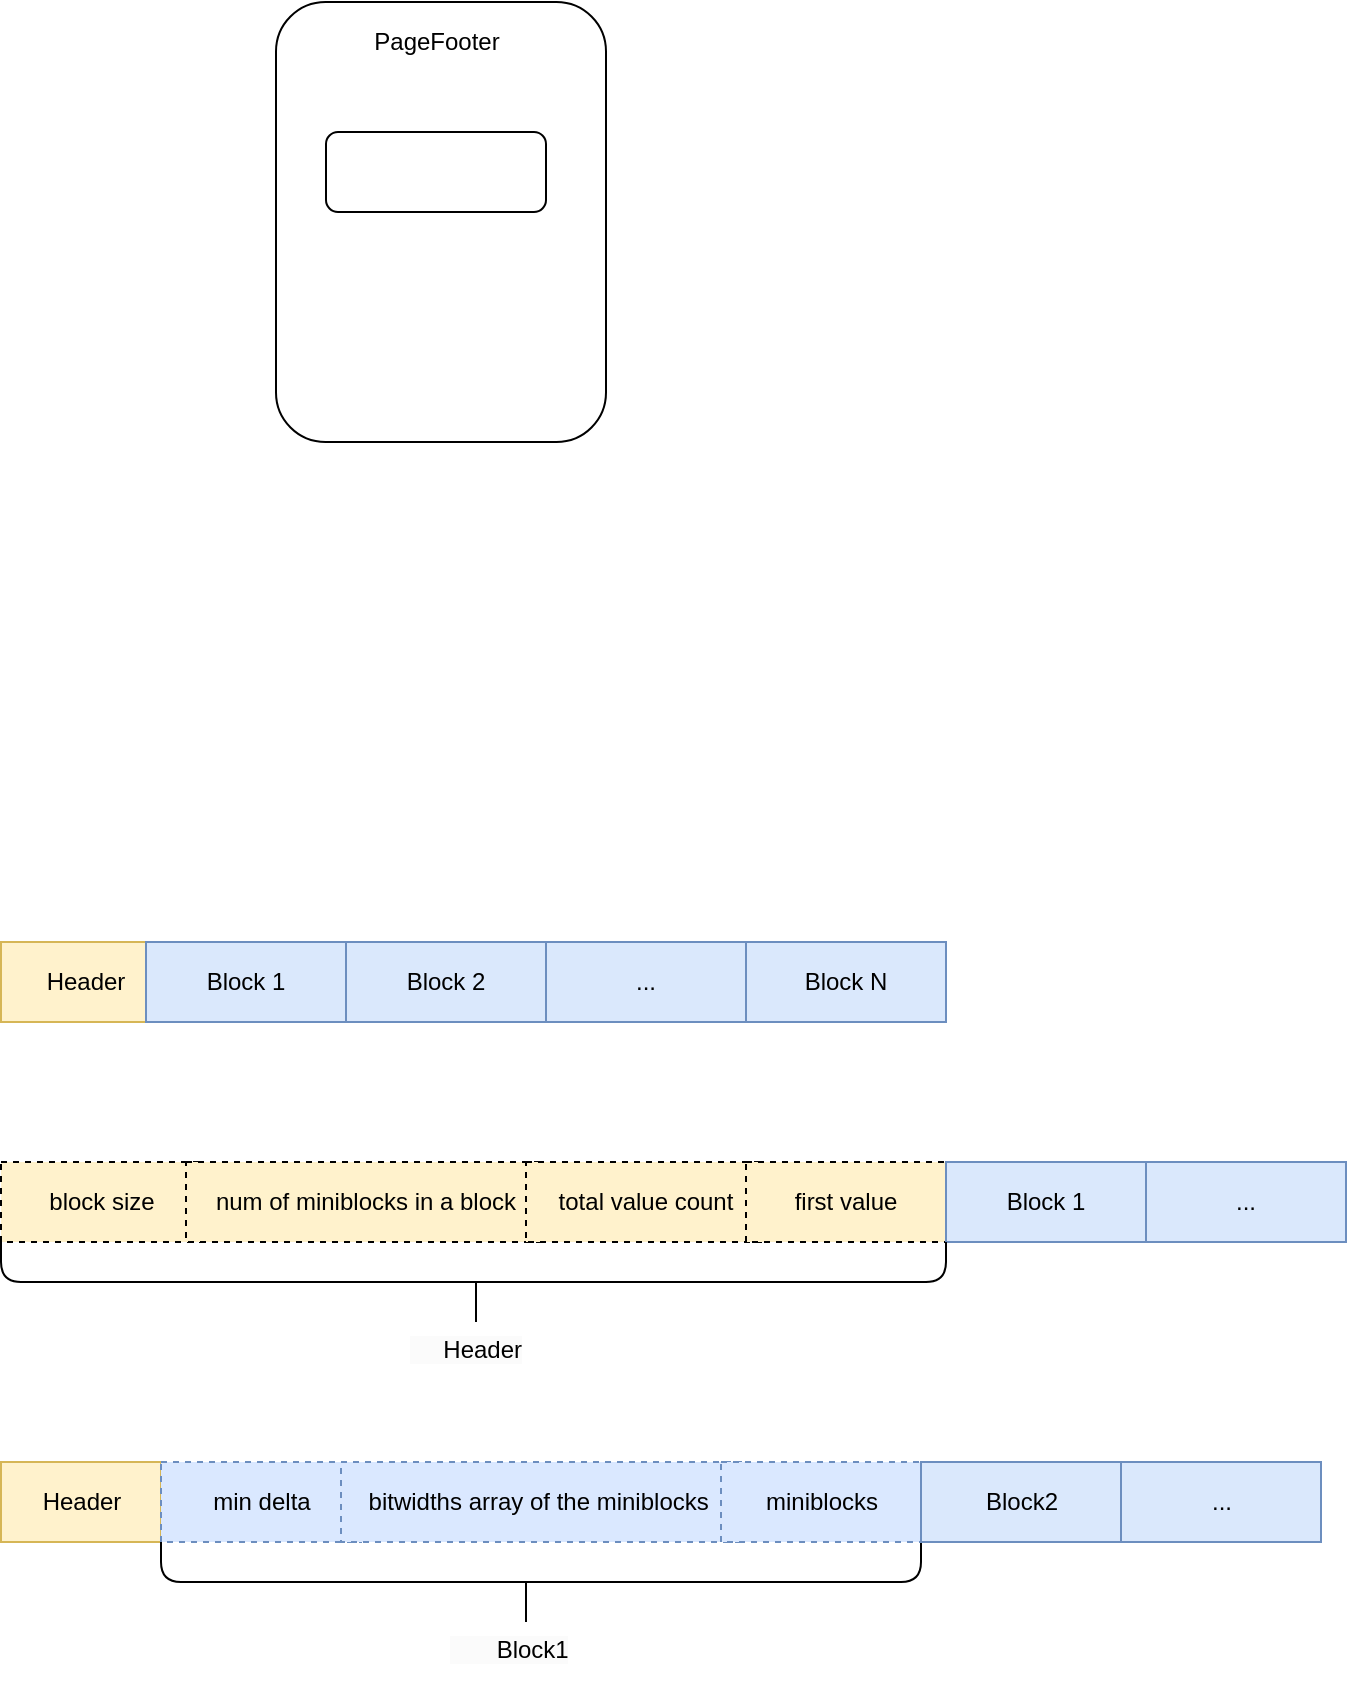 <mxfile version="26.0.2">
  <diagram name="第 1 页" id="VQCEk3g4plGbpy22-SXf">
    <mxGraphModel dx="850" dy="803" grid="1" gridSize="10" guides="1" tooltips="1" connect="1" arrows="1" fold="1" page="1" pageScale="1" pageWidth="827" pageHeight="1169" math="0" shadow="0">
      <root>
        <mxCell id="0" />
        <mxCell id="1" parent="0" />
        <mxCell id="fMR0jE4w5edyUn0DMezY-1" value="" style="rounded=1;whiteSpace=wrap;html=1;" vertex="1" parent="1">
          <mxGeometry x="185" y="290" width="165" height="220" as="geometry" />
        </mxCell>
        <mxCell id="fMR0jE4w5edyUn0DMezY-7" value="" style="rounded=1;whiteSpace=wrap;html=1;" vertex="1" parent="1">
          <mxGeometry x="210" y="355" width="110" height="40" as="geometry" />
        </mxCell>
        <mxCell id="fMR0jE4w5edyUn0DMezY-8" value="PageFooter" style="text;html=1;align=center;verticalAlign=middle;whiteSpace=wrap;rounded=0;" vertex="1" parent="1">
          <mxGeometry x="222.5" y="295" width="85" height="30" as="geometry" />
        </mxCell>
        <mxCell id="fMR0jE4w5edyUn0DMezY-9" value="" style="rounded=0;whiteSpace=wrap;html=1;fillColor=#fff2cc;strokeColor=#d6b656;" vertex="1" parent="1">
          <mxGeometry x="47.5" y="760" width="372.5" height="40" as="geometry" />
        </mxCell>
        <mxCell id="fMR0jE4w5edyUn0DMezY-10" value="Block 1" style="rounded=0;whiteSpace=wrap;html=1;fillColor=#dae8fc;strokeColor=#6c8ebf;" vertex="1" parent="1">
          <mxGeometry x="120" y="760" width="100" height="40" as="geometry" />
        </mxCell>
        <mxCell id="fMR0jE4w5edyUn0DMezY-11" value="Header" style="text;html=1;align=center;verticalAlign=middle;whiteSpace=wrap;rounded=0;" vertex="1" parent="1">
          <mxGeometry x="60" y="765" width="60" height="30" as="geometry" />
        </mxCell>
        <mxCell id="fMR0jE4w5edyUn0DMezY-12" value="Block 2" style="rounded=0;whiteSpace=wrap;html=1;fillColor=#dae8fc;strokeColor=#6c8ebf;" vertex="1" parent="1">
          <mxGeometry x="220" y="760" width="100" height="40" as="geometry" />
        </mxCell>
        <mxCell id="fMR0jE4w5edyUn0DMezY-15" value="..." style="text;html=1;align=center;verticalAlign=middle;whiteSpace=wrap;rounded=0;" vertex="1" parent="1">
          <mxGeometry x="340" y="765" width="60" height="30" as="geometry" />
        </mxCell>
        <mxCell id="fMR0jE4w5edyUn0DMezY-16" value="Block 2" style="text;html=1;align=center;verticalAlign=middle;whiteSpace=wrap;rounded=0;" vertex="1" parent="1">
          <mxGeometry x="440" y="765" width="60" height="30" as="geometry" />
        </mxCell>
        <mxCell id="fMR0jE4w5edyUn0DMezY-17" value="Block N" style="rounded=0;whiteSpace=wrap;html=1;fillColor=#dae8fc;strokeColor=#6c8ebf;" vertex="1" parent="1">
          <mxGeometry x="420" y="760" width="100" height="40" as="geometry" />
        </mxCell>
        <mxCell id="fMR0jE4w5edyUn0DMezY-19" value="block size" style="rounded=0;whiteSpace=wrap;html=1;fillColor=#fff2cc;strokeColor=default;dashed=1;" vertex="1" parent="1">
          <mxGeometry x="47.5" y="870" width="100" height="40" as="geometry" />
        </mxCell>
        <mxCell id="fMR0jE4w5edyUn0DMezY-20" value="num of miniblocks in a block" style="rounded=0;whiteSpace=wrap;html=1;fillColor=#fff2cc;strokeColor=default;dashed=1;" vertex="1" parent="1">
          <mxGeometry x="140" y="870" width="180" height="40" as="geometry" />
        </mxCell>
        <mxCell id="fMR0jE4w5edyUn0DMezY-21" value="total value count" style="rounded=0;whiteSpace=wrap;html=1;fillColor=#fff2cc;strokeColor=default;dashed=1;" vertex="1" parent="1">
          <mxGeometry x="310" y="870" width="120" height="40" as="geometry" />
        </mxCell>
        <mxCell id="fMR0jE4w5edyUn0DMezY-22" value="first value" style="rounded=0;whiteSpace=wrap;html=1;fillColor=#fff2cc;strokeColor=default;glass=0;dashed=1;" vertex="1" parent="1">
          <mxGeometry x="420" y="870" width="100" height="40" as="geometry" />
        </mxCell>
        <mxCell id="fMR0jE4w5edyUn0DMezY-25" value="..." style="rounded=0;whiteSpace=wrap;html=1;fillColor=#dae8fc;strokeColor=#6c8ebf;" vertex="1" parent="1">
          <mxGeometry x="620" y="870" width="100" height="40" as="geometry" />
        </mxCell>
        <mxCell id="fMR0jE4w5edyUn0DMezY-26" value="..." style="rounded=0;whiteSpace=wrap;html=1;fillColor=#dae8fc;strokeColor=#6c8ebf;" vertex="1" parent="1">
          <mxGeometry x="320" y="760" width="100" height="40" as="geometry" />
        </mxCell>
        <mxCell id="fMR0jE4w5edyUn0DMezY-27" value="Header" style="rounded=0;whiteSpace=wrap;html=1;fillColor=#fff2cc;strokeColor=#d6b656;" vertex="1" parent="1">
          <mxGeometry x="47.5" y="1020" width="80" height="40" as="geometry" />
        </mxCell>
        <mxCell id="fMR0jE4w5edyUn0DMezY-39" style="edgeStyle=orthogonalEdgeStyle;rounded=1;orthogonalLoop=1;jettySize=auto;html=1;exitX=0;exitY=1;exitDx=0;exitDy=0;entryX=0;entryY=1;entryDx=0;entryDy=0;endArrow=none;endFill=0;curved=0;" edge="1" parent="1" source="fMR0jE4w5edyUn0DMezY-28" target="fMR0jE4w5edyUn0DMezY-31">
          <mxGeometry relative="1" as="geometry">
            <mxPoint x="490" y="1110" as="targetPoint" />
          </mxGeometry>
        </mxCell>
        <mxCell id="fMR0jE4w5edyUn0DMezY-28" value="min delta" style="rounded=0;whiteSpace=wrap;html=1;fillColor=#DAE8FF;strokeColor=#6c8ebf;dashed=1;" vertex="1" parent="1">
          <mxGeometry x="127.5" y="1020" width="100" height="40" as="geometry" />
        </mxCell>
        <mxCell id="fMR0jE4w5edyUn0DMezY-29" value="bitwidths array of the miniblocks&amp;nbsp;" style="rounded=0;whiteSpace=wrap;html=1;fillColor=#DAE8FF;strokeColor=#6c8ebf;dashed=1;" vertex="1" parent="1">
          <mxGeometry x="217.5" y="1020" width="200" height="40" as="geometry" />
        </mxCell>
        <mxCell id="fMR0jE4w5edyUn0DMezY-30" value="miniblocks" style="rounded=0;whiteSpace=wrap;html=1;fillColor=#DAE8FF;strokeColor=#6c8ebf;dashed=1;" vertex="1" parent="1">
          <mxGeometry x="407.5" y="1020" width="100" height="40" as="geometry" />
        </mxCell>
        <mxCell id="fMR0jE4w5edyUn0DMezY-31" value="Block2" style="rounded=0;whiteSpace=wrap;html=1;fillColor=#dae8fc;strokeColor=#6c8ebf;" vertex="1" parent="1">
          <mxGeometry x="507.5" y="1020" width="100" height="40" as="geometry" />
        </mxCell>
        <mxCell id="fMR0jE4w5edyUn0DMezY-32" value="..." style="rounded=0;whiteSpace=wrap;html=1;fillColor=#dae8fc;strokeColor=#6c8ebf;" vertex="1" parent="1">
          <mxGeometry x="607.5" y="1020" width="100" height="40" as="geometry" />
        </mxCell>
        <mxCell id="fMR0jE4w5edyUn0DMezY-33" value="Block 1" style="rounded=0;whiteSpace=wrap;html=1;fillColor=#dae8fc;strokeColor=#6c8ebf;" vertex="1" parent="1">
          <mxGeometry x="520" y="870" width="100" height="40" as="geometry" />
        </mxCell>
        <mxCell id="fMR0jE4w5edyUn0DMezY-49" style="edgeStyle=orthogonalEdgeStyle;rounded=0;orthogonalLoop=1;jettySize=auto;html=1;exitX=0.5;exitY=0;exitDx=0;exitDy=0;endArrow=none;endFill=0;" edge="1" parent="1" source="fMR0jE4w5edyUn0DMezY-40">
          <mxGeometry relative="1" as="geometry">
            <mxPoint x="310" y="1080" as="targetPoint" />
          </mxGeometry>
        </mxCell>
        <mxCell id="fMR0jE4w5edyUn0DMezY-40" value="&lt;span style=&quot;color: rgb(0, 0, 0); font-family: Helvetica; font-size: 12px; font-style: normal; font-variant-ligatures: normal; font-variant-caps: normal; font-weight: 400; letter-spacing: normal; orphans: 2; text-align: center; text-indent: 0px; text-transform: none; widows: 2; word-spacing: 0px; -webkit-text-stroke-width: 0px; white-space: normal; background-color: rgb(251, 251, 251); text-decoration-thickness: initial; text-decoration-style: initial; text-decoration-color: initial; display: inline !important; float: none;&quot;&gt;&amp;nbsp; &amp;nbsp; &amp;nbsp; &amp;nbsp;Block1&lt;/span&gt;" style="text;whiteSpace=wrap;html=1;" vertex="1" parent="1">
          <mxGeometry x="270" y="1100" width="80" height="30" as="geometry" />
        </mxCell>
        <mxCell id="fMR0jE4w5edyUn0DMezY-45" style="edgeStyle=orthogonalEdgeStyle;rounded=1;orthogonalLoop=1;jettySize=auto;html=1;exitX=0;exitY=1;exitDx=0;exitDy=0;entryX=0;entryY=1;entryDx=0;entryDy=0;endArrow=none;endFill=0;curved=0;" edge="1" parent="1" source="fMR0jE4w5edyUn0DMezY-19" target="fMR0jE4w5edyUn0DMezY-33">
          <mxGeometry relative="1" as="geometry">
            <mxPoint x="480" y="940" as="targetPoint" />
            <mxPoint x="100" y="940" as="sourcePoint" />
          </mxGeometry>
        </mxCell>
        <mxCell id="fMR0jE4w5edyUn0DMezY-50" style="edgeStyle=orthogonalEdgeStyle;rounded=0;orthogonalLoop=1;jettySize=auto;html=1;endArrow=none;endFill=0;" edge="1" parent="1" source="fMR0jE4w5edyUn0DMezY-46">
          <mxGeometry relative="1" as="geometry">
            <mxPoint x="285" y="930" as="targetPoint" />
          </mxGeometry>
        </mxCell>
        <mxCell id="fMR0jE4w5edyUn0DMezY-46" value="&lt;span style=&quot;color: rgb(0, 0, 0); font-family: Helvetica; font-size: 12px; font-style: normal; font-variant-ligatures: normal; font-variant-caps: normal; font-weight: 400; letter-spacing: normal; orphans: 2; text-align: center; text-indent: 0px; text-transform: none; widows: 2; word-spacing: 0px; -webkit-text-stroke-width: 0px; white-space: normal; background-color: rgb(251, 251, 251); text-decoration-thickness: initial; text-decoration-style: initial; text-decoration-color: initial; display: inline !important; float: none;&quot;&gt;&amp;nbsp; &amp;nbsp; &amp;nbsp;Header&lt;/span&gt;" style="text;whiteSpace=wrap;html=1;" vertex="1" parent="1">
          <mxGeometry x="250" y="950" width="70" height="30" as="geometry" />
        </mxCell>
      </root>
    </mxGraphModel>
  </diagram>
</mxfile>

